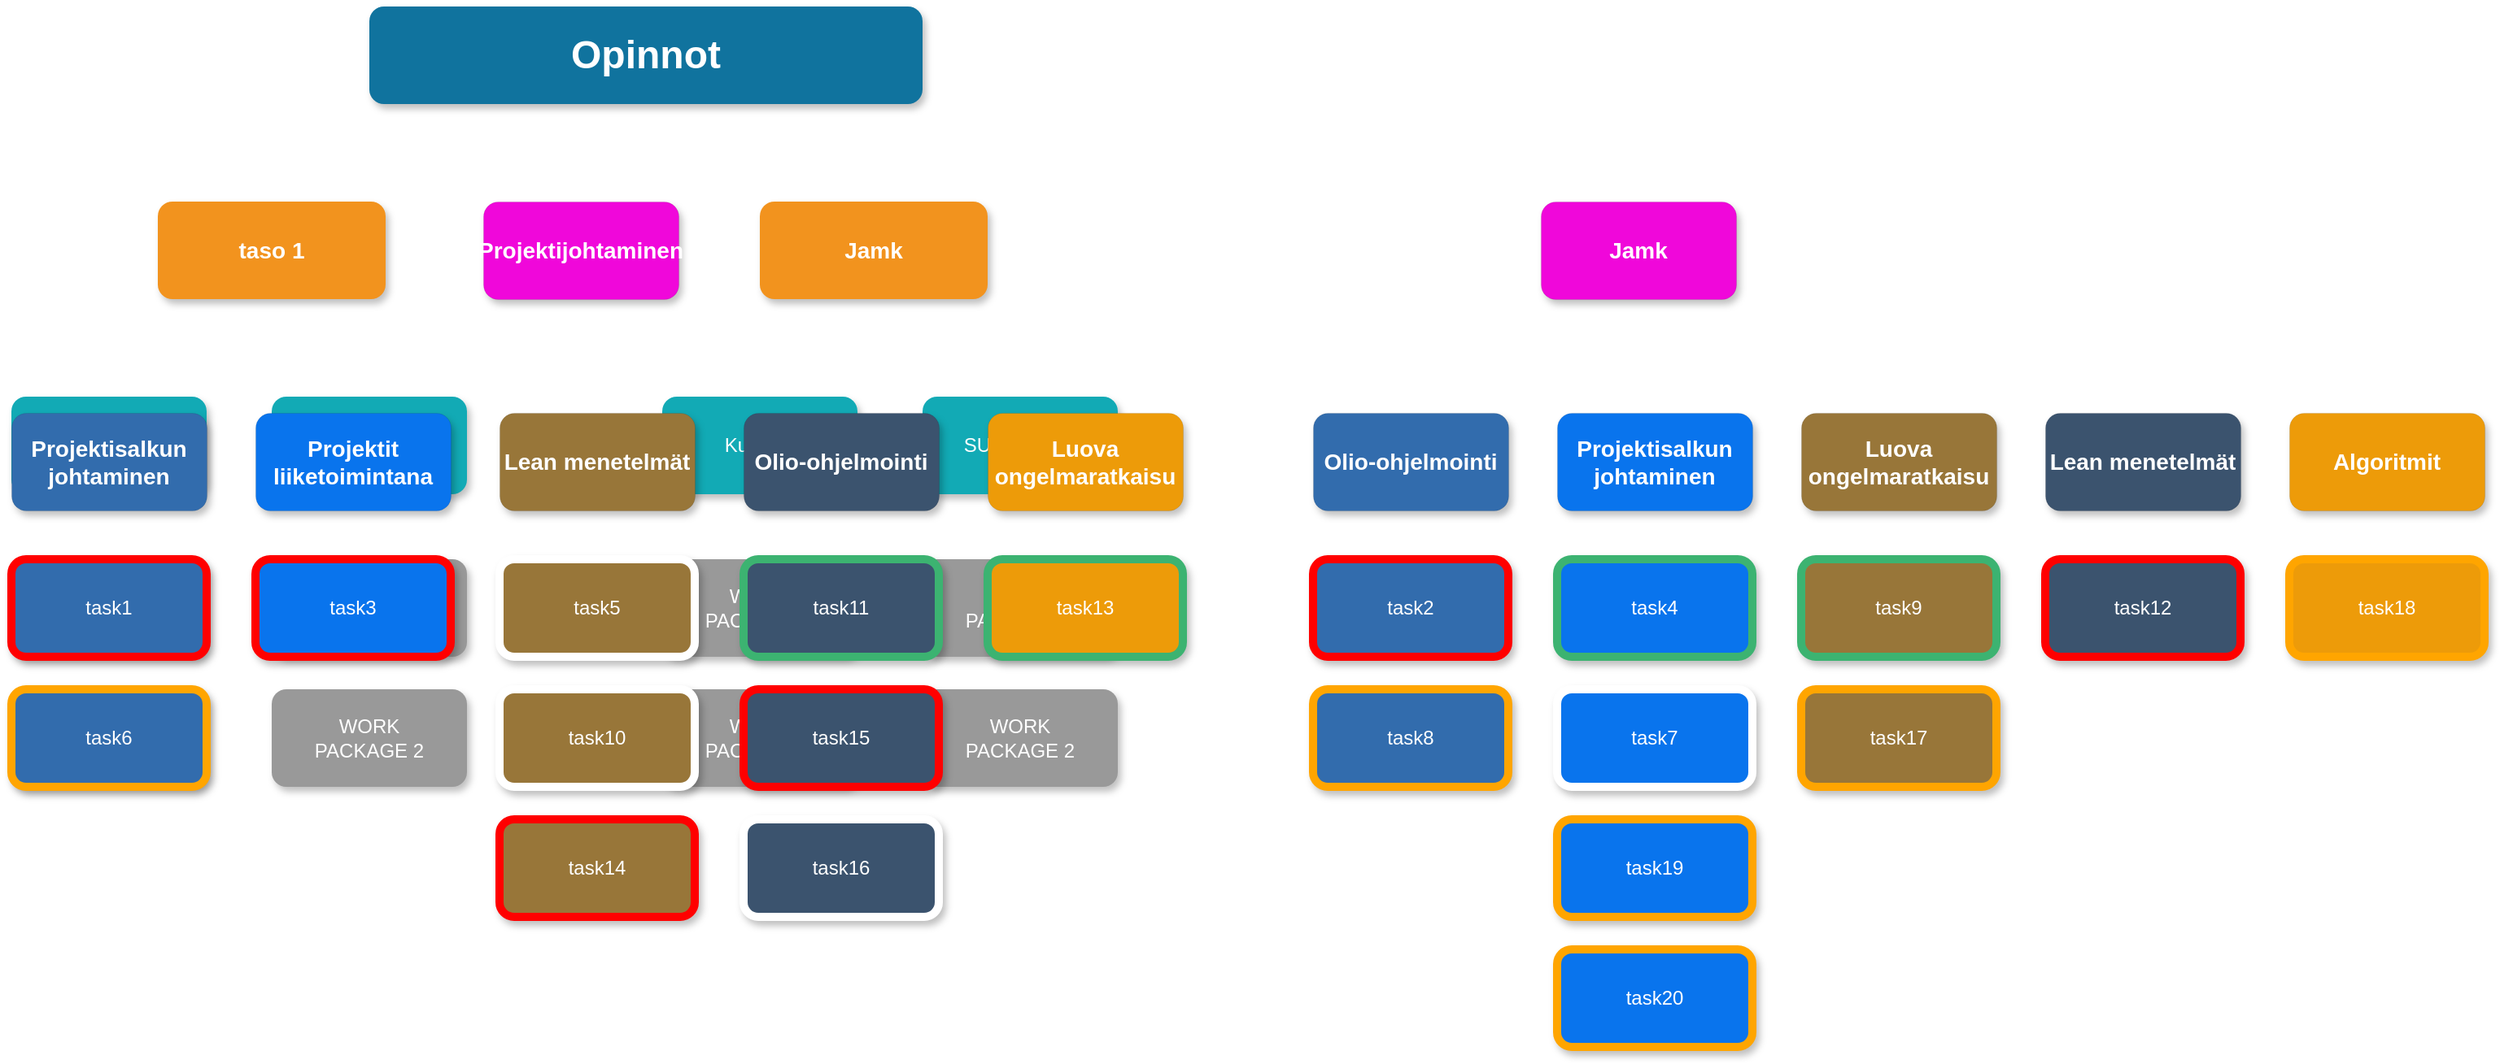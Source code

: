 <mxfile>
    <diagram id="tJszx6Gl-No6UOS6jMcy" name="Chart">
        <mxGraphModel dx="850" dy="975" grid="1" gridSize="10" guides="1" tooltips="1" connect="1" arrows="1" fold="1" page="1" pageScale="1" pageWidth="850" pageHeight="1100" math="0" shadow="0">
            <root>
                <mxCell id="0" />
                <mxCell id="1" parent="0" />
                <mxCell id="FmhOpoX-yID1eiWGU3ZW-1" value="Opinnot" style="whiteSpace=wrap;rounded=1;shadow=1;fillColor=#10739E;strokeColor=none;fontColor=#FFFFFF;fontStyle=1;fontSize=24" vertex="1" parent="1">
                    <mxGeometry x="220" width="340" height="60" as="geometry" />
                </mxCell>
                <mxCell id="FmhOpoX-yID1eiWGU3ZW-2" value="taso 1" style="whiteSpace=wrap;rounded=1;fillColor=#F2931E;strokeColor=none;shadow=1;fontColor=#FFFFFF;fontStyle=1;fontSize=14" vertex="1" parent="1">
                    <mxGeometry x="90" y="120" width="140" height="60" as="geometry" />
                </mxCell>
                <mxCell id="FmhOpoX-yID1eiWGU3ZW-3" value="Jamk" style="whiteSpace=wrap;rounded=1;fillColor=#F2931E;strokeColor=none;shadow=1;fontColor=#FFFFFF;fontStyle=1;fontSize=14" vertex="1" parent="1">
                    <mxGeometry x="460" y="120" width="140" height="60" as="geometry" />
                </mxCell>
                <mxCell id="FmhOpoX-yID1eiWGU3ZW-8" value="taso 2" style="whiteSpace=wrap;rounded=1;fillColor=#12AAB5;strokeColor=none;shadow=1;fontColor=#FFFFFF;" vertex="1" parent="1">
                    <mxGeometry y="240" width="120" height="60" as="geometry" />
                </mxCell>
                <mxCell id="FmhOpoX-yID1eiWGU3ZW-9" value="Kurssi2" style="whiteSpace=wrap;rounded=1;fillColor=#12AAB5;strokeColor=none;shadow=1;fontColor=#FFFFFF;" vertex="1" parent="1">
                    <mxGeometry x="160" y="240" width="120" height="60" as="geometry" />
                </mxCell>
                <mxCell id="FmhOpoX-yID1eiWGU3ZW-10" value="taso 3" style="whiteSpace=wrap;rounded=1;fillColor=#999999;strokeColor=none;shadow=1;fontColor=#FFFFFF;fontStyle=0" vertex="1" parent="1">
                    <mxGeometry x="0" y="340" width="120" height="60" as="geometry" />
                </mxCell>
                <mxCell id="FmhOpoX-yID1eiWGU3ZW-11" value="WORK&#10;PACKAGE 2" style="whiteSpace=wrap;rounded=1;fillColor=#999999;strokeColor=none;shadow=1;fontColor=#FFFFFF;fontStyle=0" vertex="1" parent="1">
                    <mxGeometry x="0" y="420" width="120" height="60" as="geometry" />
                </mxCell>
                <mxCell id="FmhOpoX-yID1eiWGU3ZW-15" value="WORK&#10;PACKAGE 1" style="whiteSpace=wrap;rounded=1;fillColor=#999999;strokeColor=none;shadow=1;fontColor=#FFFFFF;fontStyle=0" vertex="1" parent="1">
                    <mxGeometry x="160" y="340" width="120" height="60" as="geometry" />
                </mxCell>
                <mxCell id="FmhOpoX-yID1eiWGU3ZW-16" value="WORK&#10;PACKAGE 2" style="whiteSpace=wrap;rounded=1;fillColor=#999999;strokeColor=none;shadow=1;fontColor=#FFFFFF;fontStyle=0" vertex="1" parent="1">
                    <mxGeometry x="160" y="420" width="120" height="60" as="geometry" />
                </mxCell>
                <mxCell id="FmhOpoX-yID1eiWGU3ZW-20" value="Kurssi 1" style="whiteSpace=wrap;rounded=1;fillColor=#12AAB5;strokeColor=none;shadow=1;fontColor=#FFFFFF;" vertex="1" parent="1">
                    <mxGeometry x="400" y="240" width="120" height="60" as="geometry" />
                </mxCell>
                <mxCell id="FmhOpoX-yID1eiWGU3ZW-21" value="SUB-TASK 2" style="whiteSpace=wrap;rounded=1;fillColor=#12AAB5;strokeColor=none;shadow=1;fontColor=#FFFFFF;" vertex="1" parent="1">
                    <mxGeometry x="560" y="240" width="120" height="60" as="geometry" />
                </mxCell>
                <mxCell id="FmhOpoX-yID1eiWGU3ZW-22" value="WORK&#10;PACKAGE 1" style="whiteSpace=wrap;rounded=1;fillColor=#999999;strokeColor=none;shadow=1;fontColor=#FFFFFF;fontStyle=0" vertex="1" parent="1">
                    <mxGeometry x="400" y="340" width="120" height="60" as="geometry" />
                </mxCell>
                <mxCell id="FmhOpoX-yID1eiWGU3ZW-23" value="WORK&#10;PACKAGE 2" style="whiteSpace=wrap;rounded=1;fillColor=#999999;strokeColor=none;shadow=1;fontColor=#FFFFFF;fontStyle=0" vertex="1" parent="1">
                    <mxGeometry x="400" y="420" width="120" height="60" as="geometry" />
                </mxCell>
                <mxCell id="FmhOpoX-yID1eiWGU3ZW-27" value="WORK&#10;PACKAGE 1" style="whiteSpace=wrap;rounded=1;fillColor=#999999;strokeColor=none;shadow=1;fontColor=#FFFFFF;fontStyle=0" vertex="1" parent="1">
                    <mxGeometry x="560" y="340" width="120" height="60" as="geometry" />
                </mxCell>
                <mxCell id="FmhOpoX-yID1eiWGU3ZW-28" value="WORK&#10;PACKAGE 2" style="whiteSpace=wrap;rounded=1;fillColor=#999999;strokeColor=none;shadow=1;fontColor=#FFFFFF;fontStyle=0" vertex="1" parent="1">
                    <mxGeometry x="560" y="420" width="120" height="60" as="geometry" />
                </mxCell>
            <mxCell id="7566067535" value="task1" style="whiteSpace=wrap;rounded=1;shadow=1;fillColor=#326CAD;strokeColor=none;fontColor=#FFFFFF;fontStyle=0;fontSize=12;strokeWidth=5;strokeColor=#ff0000;" parent="1" vertex="1"><mxGeometry x="0" y="340" width="120" height="60" as="geometry" /></mxCell><mxCell id="7566067765" value="task6" style="whiteSpace=wrap;rounded=1;shadow=1;fillColor=#326CAD;strokeColor=none;fontColor=#FFFFFF;fontStyle=0;fontSize=12;strokeWidth=5;strokeColor=#ffa500;" parent="1" vertex="1"><mxGeometry x="0" y="420" width="120" height="60" as="geometry" /></mxCell><mxCell id="Projektisalkun johtaminen1" value="Projektisalkun johtaminen" style="whiteSpace=wrap;rounded=1;shadow=1;fillColor=#326CAD;strokeColor=none;fontColor=#FFFFFF;fontStyle=1;fontSize=14;strokeWidth=0;strokeColor=#000000;" parent="1" vertex="1"><mxGeometry x="0" y="250" width="120" height="60" as="geometry" /></mxCell><mxCell id="7566067599" value="task3" style="whiteSpace=wrap;rounded=1;shadow=1;fillColor=#0974ED;strokeColor=none;fontColor=#FFFFFF;fontStyle=0;fontSize=12;strokeWidth=5;strokeColor=#ff0000;" parent="1" vertex="1"><mxGeometry x="150" y="340" width="120" height="60" as="geometry" /></mxCell><mxCell id="Projektit liiketoimintana2" value="Projektit liiketoimintana" style="whiteSpace=wrap;rounded=1;shadow=1;fillColor=#0974ED;strokeColor=none;fontColor=#FFFFFF;fontStyle=1;fontSize=14;strokeWidth=0;strokeColor=#000000;" parent="1" vertex="1"><mxGeometry x="150" y="250" width="120" height="60" as="geometry" /></mxCell><mxCell id="7566067730" value="task5" style="whiteSpace=wrap;rounded=1;shadow=1;fillColor=#987639;strokeColor=none;fontColor=#FFFFFF;fontStyle=0;fontSize=12;strokeWidth=5;strokeColor=#FFFFFF;" parent="1" vertex="1"><mxGeometry x="300" y="340" width="120" height="60" as="geometry" /></mxCell><mxCell id="7566067863" value="task10" style="whiteSpace=wrap;rounded=1;shadow=1;fillColor=#987639;strokeColor=none;fontColor=#FFFFFF;fontStyle=0;fontSize=12;strokeWidth=5;strokeColor=#FFFFFF;" parent="1" vertex="1"><mxGeometry x="300" y="420" width="120" height="60" as="geometry" /></mxCell><mxCell id="7566067965" value="task14" style="whiteSpace=wrap;rounded=1;shadow=1;fillColor=#987639;strokeColor=none;fontColor=#FFFFFF;fontStyle=0;fontSize=12;strokeWidth=5;strokeColor=#ff0000;" parent="1" vertex="1"><mxGeometry x="300" y="500" width="120" height="60" as="geometry" /></mxCell><mxCell id="Lean menetelm&#228;t3" value="Lean menetelm&#228;t" style="whiteSpace=wrap;rounded=1;shadow=1;fillColor=#987639;strokeColor=none;fontColor=#FFFFFF;fontStyle=1;fontSize=14;strokeWidth=0;strokeColor=#000000;" parent="1" vertex="1"><mxGeometry x="300" y="250" width="120" height="60" as="geometry" /></mxCell><mxCell id="7566067896" value="task11" style="whiteSpace=wrap;rounded=1;shadow=1;fillColor=#3B536E;strokeColor=none;fontColor=#FFFFFF;fontStyle=0;fontSize=12;strokeWidth=5;strokeColor=#3cb371;" parent="1" vertex="1"><mxGeometry x="450" y="340" width="120" height="60" as="geometry" /></mxCell><mxCell id="7566067974" value="task15" style="whiteSpace=wrap;rounded=1;shadow=1;fillColor=#3B536E;strokeColor=none;fontColor=#FFFFFF;fontStyle=0;fontSize=12;strokeWidth=5;strokeColor=#ff0000;" parent="1" vertex="1"><mxGeometry x="450" y="420" width="120" height="60" as="geometry" /></mxCell><mxCell id="7566067991" value="task16" style="whiteSpace=wrap;rounded=1;shadow=1;fillColor=#3B536E;strokeColor=none;fontColor=#FFFFFF;fontStyle=0;fontSize=12;strokeWidth=5;strokeColor=#FFFFFF;" parent="1" vertex="1"><mxGeometry x="450" y="500" width="120" height="60" as="geometry" /></mxCell><mxCell id="Olio-ohjelmointi4" value="Olio-ohjelmointi" style="whiteSpace=wrap;rounded=1;shadow=1;fillColor=#3B536E;strokeColor=none;fontColor=#FFFFFF;fontStyle=1;fontSize=14;strokeWidth=0;strokeColor=#000000;" parent="1" vertex="1"><mxGeometry x="450" y="250" width="120" height="60" as="geometry" /></mxCell><mxCell id="7566067943" value="task13" style="whiteSpace=wrap;rounded=1;shadow=1;fillColor=#ED9B09;strokeColor=none;fontColor=#FFFFFF;fontStyle=0;fontSize=12;strokeWidth=5;strokeColor=#3cb371;" parent="1" vertex="1"><mxGeometry x="600" y="340" width="120" height="60" as="geometry" /></mxCell><mxCell id="Luova ongelmaratkaisu5" value="Luova ongelmaratkaisu" style="whiteSpace=wrap;rounded=1;shadow=1;fillColor=#ED9B09;strokeColor=none;fontColor=#FFFFFF;fontStyle=1;fontSize=14;strokeWidth=0;strokeColor=#000000;" parent="1" vertex="1"><mxGeometry x="600" y="250" width="120" height="60" as="geometry" /></mxCell><mxCell id="143855173" value="Projektijohtaminen" style="whiteSpace=wrap;rounded=1;shadow=1;fillColor=#F007DA;strokeColor=none;fontColor=#FFFFFF;fontStyle=1;fontSize=14;strokeWidth=0;strokeColor=#000000;" parent="1" vertex="1"><mxGeometry x="290.0" y="120" width="120" height="60" as="geometry" /></mxCell><mxCell id="7566067574" value="task2" style="whiteSpace=wrap;rounded=1;shadow=1;fillColor=#326CAD;strokeColor=none;fontColor=#FFFFFF;fontStyle=0;fontSize=12;strokeWidth=5;strokeColor=#ff0000;" parent="1" vertex="1"><mxGeometry x="800" y="340" width="120" height="60" as="geometry" /></mxCell><mxCell id="7566067822" value="task8" style="whiteSpace=wrap;rounded=1;shadow=1;fillColor=#326CAD;strokeColor=none;fontColor=#FFFFFF;fontStyle=0;fontSize=12;strokeWidth=5;strokeColor=#ffa500;" parent="1" vertex="1"><mxGeometry x="800" y="420" width="120" height="60" as="geometry" /></mxCell><mxCell id="Olio-ohjelmointi6" value="Olio-ohjelmointi" style="whiteSpace=wrap;rounded=1;shadow=1;fillColor=#326CAD;strokeColor=none;fontColor=#FFFFFF;fontStyle=1;fontSize=14;strokeWidth=0;strokeColor=#000000;" parent="1" vertex="1"><mxGeometry x="800" y="250" width="120" height="60" as="geometry" /></mxCell><mxCell id="7566067654" value="task4" style="whiteSpace=wrap;rounded=1;shadow=1;fillColor=#0974ED;strokeColor=none;fontColor=#FFFFFF;fontStyle=0;fontSize=12;strokeWidth=5;strokeColor=#3cb371;" parent="1" vertex="1"><mxGeometry x="950" y="340" width="120" height="60" as="geometry" /></mxCell><mxCell id="7566067787" value="task7" style="whiteSpace=wrap;rounded=1;shadow=1;fillColor=#0974ED;strokeColor=none;fontColor=#FFFFFF;fontStyle=0;fontSize=12;strokeWidth=5;strokeColor=#FFFFFF;" parent="1" vertex="1"><mxGeometry x="950" y="420" width="120" height="60" as="geometry" /></mxCell><mxCell id="7566068049" value="task19" style="whiteSpace=wrap;rounded=1;shadow=1;fillColor=#0974ED;strokeColor=none;fontColor=#FFFFFF;fontStyle=0;fontSize=12;strokeWidth=5;strokeColor=#ffa500;" parent="1" vertex="1"><mxGeometry x="950" y="500" width="120" height="60" as="geometry" /></mxCell><mxCell id="7566068070" value="task20" style="whiteSpace=wrap;rounded=1;shadow=1;fillColor=#0974ED;strokeColor=none;fontColor=#FFFFFF;fontStyle=0;fontSize=12;strokeWidth=5;strokeColor=#ffa500;" parent="1" vertex="1"><mxGeometry x="950" y="580" width="120" height="60" as="geometry" /></mxCell><mxCell id="Projektisalkun johtaminen7" value="Projektisalkun johtaminen" style="whiteSpace=wrap;rounded=1;shadow=1;fillColor=#0974ED;strokeColor=none;fontColor=#FFFFFF;fontStyle=1;fontSize=14;strokeWidth=0;strokeColor=#000000;" parent="1" vertex="1"><mxGeometry x="950" y="250" width="120" height="60" as="geometry" /></mxCell><mxCell id="7566067846" value="task9" style="whiteSpace=wrap;rounded=1;shadow=1;fillColor=#987639;strokeColor=none;fontColor=#FFFFFF;fontStyle=0;fontSize=12;strokeWidth=5;strokeColor=#3cb371;" parent="1" vertex="1"><mxGeometry x="1100" y="340" width="120" height="60" as="geometry" /></mxCell><mxCell id="7566068006" value="task17" style="whiteSpace=wrap;rounded=1;shadow=1;fillColor=#987639;strokeColor=none;fontColor=#FFFFFF;fontStyle=0;fontSize=12;strokeWidth=5;strokeColor=#ffa500;" parent="1" vertex="1"><mxGeometry x="1100" y="420" width="120" height="60" as="geometry" /></mxCell><mxCell id="Luova ongelmaratkaisu8" value="Luova ongelmaratkaisu" style="whiteSpace=wrap;rounded=1;shadow=1;fillColor=#987639;strokeColor=none;fontColor=#FFFFFF;fontStyle=1;fontSize=14;strokeWidth=0;strokeColor=#000000;" parent="1" vertex="1"><mxGeometry x="1100" y="250" width="120" height="60" as="geometry" /></mxCell><mxCell id="7566067919" value="task12" style="whiteSpace=wrap;rounded=1;shadow=1;fillColor=#3B536E;strokeColor=none;fontColor=#FFFFFF;fontStyle=0;fontSize=12;strokeWidth=5;strokeColor=#ff0000;" parent="1" vertex="1"><mxGeometry x="1250" y="340" width="120" height="60" as="geometry" /></mxCell><mxCell id="Lean menetelm&#228;t9" value="Lean menetelm&#228;t" style="whiteSpace=wrap;rounded=1;shadow=1;fillColor=#3B536E;strokeColor=none;fontColor=#FFFFFF;fontStyle=1;fontSize=14;strokeWidth=0;strokeColor=#000000;" parent="1" vertex="1"><mxGeometry x="1250" y="250" width="120" height="60" as="geometry" /></mxCell><mxCell id="7566068025" value="task18" style="whiteSpace=wrap;rounded=1;shadow=1;fillColor=#ED9B09;strokeColor=none;fontColor=#FFFFFF;fontStyle=0;fontSize=12;strokeWidth=5;strokeColor=#ffa500;" parent="1" vertex="1"><mxGeometry x="1400" y="340" width="120" height="60" as="geometry" /></mxCell><mxCell id="Algoritmit10" value="Algoritmit" style="whiteSpace=wrap;rounded=1;shadow=1;fillColor=#ED9B09;strokeColor=none;fontColor=#FFFFFF;fontStyle=1;fontSize=14;strokeWidth=0;strokeColor=#000000;" parent="1" vertex="1"><mxGeometry x="1400" y="250" width="120" height="60" as="geometry" /></mxCell><mxCell id="143855203" value="Jamk" style="whiteSpace=wrap;rounded=1;shadow=1;fillColor=#F007DA;strokeColor=none;fontColor=#FFFFFF;fontStyle=1;fontSize=14;strokeWidth=0;strokeColor=#000000;" parent="1" vertex="1"><mxGeometry x="940.0" y="120" width="120" height="60" as="geometry" /></mxCell></root>
        </mxGraphModel>
    </diagram>
</mxfile>